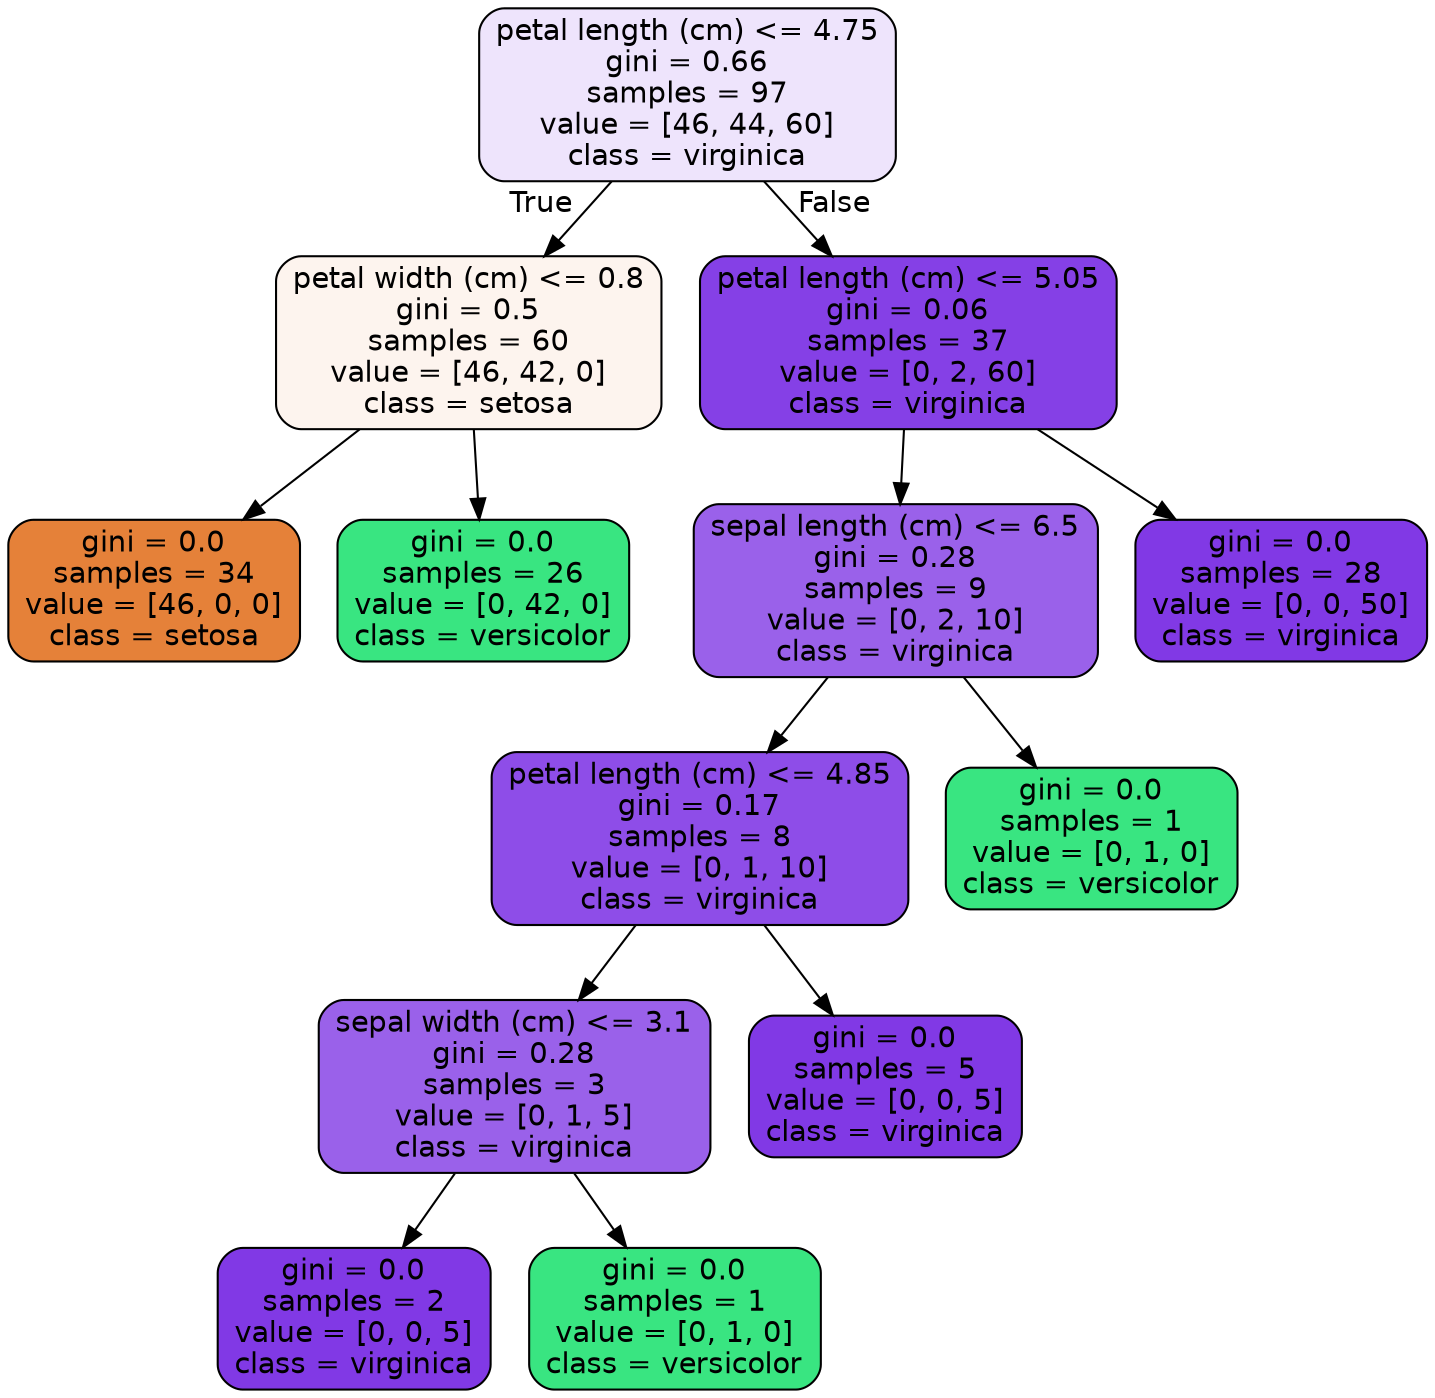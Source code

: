 digraph Tree {
node [shape=box, style="filled, rounded", color="black", fontname="helvetica"] ;
edge [fontname="helvetica"] ;
0 [label="petal length (cm) <= 4.75\ngini = 0.66\nsamples = 97\nvalue = [46, 44, 60]\nclass = virginica", fillcolor="#eee4fc"] ;
1 [label="petal width (cm) <= 0.8\ngini = 0.5\nsamples = 60\nvalue = [46, 42, 0]\nclass = setosa", fillcolor="#fdf4ee"] ;
0 -> 1 [labeldistance=2.5, labelangle=45, headlabel="True"] ;
2 [label="gini = 0.0\nsamples = 34\nvalue = [46, 0, 0]\nclass = setosa", fillcolor="#e58139"] ;
1 -> 2 ;
3 [label="gini = 0.0\nsamples = 26\nvalue = [0, 42, 0]\nclass = versicolor", fillcolor="#39e581"] ;
1 -> 3 ;
4 [label="petal length (cm) <= 5.05\ngini = 0.06\nsamples = 37\nvalue = [0, 2, 60]\nclass = virginica", fillcolor="#8540e6"] ;
0 -> 4 [labeldistance=2.5, labelangle=-45, headlabel="False"] ;
5 [label="sepal length (cm) <= 6.5\ngini = 0.28\nsamples = 9\nvalue = [0, 2, 10]\nclass = virginica", fillcolor="#9a61ea"] ;
4 -> 5 ;
6 [label="petal length (cm) <= 4.85\ngini = 0.17\nsamples = 8\nvalue = [0, 1, 10]\nclass = virginica", fillcolor="#8e4de8"] ;
5 -> 6 ;
7 [label="sepal width (cm) <= 3.1\ngini = 0.28\nsamples = 3\nvalue = [0, 1, 5]\nclass = virginica", fillcolor="#9a61ea"] ;
6 -> 7 ;
8 [label="gini = 0.0\nsamples = 2\nvalue = [0, 0, 5]\nclass = virginica", fillcolor="#8139e5"] ;
7 -> 8 ;
9 [label="gini = 0.0\nsamples = 1\nvalue = [0, 1, 0]\nclass = versicolor", fillcolor="#39e581"] ;
7 -> 9 ;
10 [label="gini = 0.0\nsamples = 5\nvalue = [0, 0, 5]\nclass = virginica", fillcolor="#8139e5"] ;
6 -> 10 ;
11 [label="gini = 0.0\nsamples = 1\nvalue = [0, 1, 0]\nclass = versicolor", fillcolor="#39e581"] ;
5 -> 11 ;
12 [label="gini = 0.0\nsamples = 28\nvalue = [0, 0, 50]\nclass = virginica", fillcolor="#8139e5"] ;
4 -> 12 ;
}
